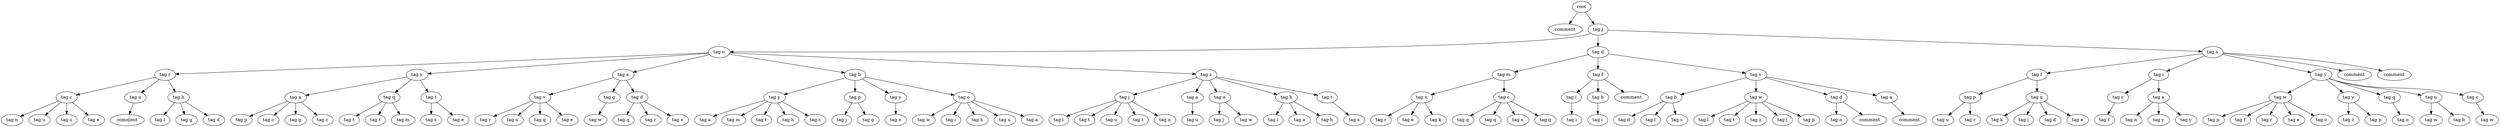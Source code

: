 digraph Tree{
0[label="root"];
0->00
00[label="comment"];
0->01
01[label="tag j"];
01->010
010[label="tag o"];
010->0100
0100[label="tag r"];
0100->01000
01000[label="tag c"];
01000->010000
010000[label="tag n"];
01000->010001
010001[label="tag u"];
01000->010002
010002[label="tag s"];
01000->010003
010003[label="tag e"];
0100->01001
01001[label="tag u"];
01001->010010
010010[label="comment"];
0100->01002
01002[label="tag h"];
01002->010020
010020[label="tag l"];
01002->010021
010021[label="tag g"];
01002->010022
010022[label="tag d"];
010->0101
0101[label="tag y"];
0101->01010
01010[label="tag a"];
01010->010100
010100[label="tag p"];
01010->010101
010101[label="tag c"];
01010->010102
010102[label="tag g"];
01010->010103
010103[label="tag c"];
0101->01011
01011[label="tag q"];
01011->010110
010110[label="tag t"];
01011->010111
010111[label="tag t"];
01011->010112
010112[label="tag m"];
0101->01012
01012[label="tag t"];
01012->010120
010120[label="tag s"];
01012->010121
010121[label="tag e"];
010->0102
0102[label="tag a"];
0102->01020
01020[label="tag v"];
01020->010200
010200[label="tag r"];
01020->010201
010201[label="tag o"];
01020->010202
010202[label="tag q"];
01020->010203
010203[label="tag e"];
0102->01021
01021[label="tag g"];
01021->010210
010210[label="tag w"];
0102->01022
01022[label="tag d"];
01022->010220
010220[label="tag q"];
01022->010221
010221[label="tag r"];
01022->010222
010222[label="tag v"];
010->0103
0103[label="tag b"];
0103->01030
01030[label="tag y"];
01030->010300
010300[label="tag a"];
01030->010301
010301[label="tag m"];
01030->010302
010302[label="tag t"];
01030->010303
010303[label="tag h"];
01030->010304
010304[label="tag c"];
0103->01031
01031[label="tag p"];
01031->010310
010310[label="tag j"];
01031->010311
010311[label="tag g"];
0103->01032
01032[label="tag y"];
01032->010320
010320[label="tag x"];
0103->01033
01033[label="tag o"];
01033->010330
010330[label="tag w"];
01033->010331
010331[label="tag i"];
01033->010332
010332[label="tag h"];
01033->010333
010333[label="tag u"];
01033->010334
010334[label="tag a"];
010->0104
0104[label="tag z"];
0104->01040
01040[label="tag j"];
01040->010400
010400[label="tag i"];
01040->010401
010401[label="tag t"];
01040->010402
010402[label="tag o"];
01040->010403
010403[label="tag t"];
01040->010404
010404[label="tag n"];
0104->01041
01041[label="tag a"];
01041->010410
010410[label="tag u"];
0104->01042
01042[label="tag a"];
01042->010420
010420[label="tag j"];
01042->010421
010421[label="tag w"];
0104->01043
01043[label="tag h"];
01043->010430
010430[label="tag i"];
01043->010431
010431[label="tag a"];
01043->010432
010432[label="tag h"];
0104->01044
01044[label="tag t"];
01044->010440
010440[label="tag s"];
01->011
011[label="tag d"];
011->0110
0110[label="tag m"];
0110->01100
01100[label="tag n"];
01100->011000
011000[label="tag r"];
01100->011001
011001[label="tag e"];
01100->011002
011002[label="tag k"];
0110->01101
01101[label="tag c"];
01101->011010
011010[label="tag q"];
01101->011011
011011[label="tag q"];
01101->011012
011012[label="tag x"];
01101->011013
011013[label="tag q"];
011->0111
0111[label="tag f"];
0111->01110
01110[label="tag i"];
01110->011100
011100[label="tag i"];
0111->01111
01111[label="tag b"];
01111->011110
011110[label="tag i"];
0111->01112
01112[label="comment"];
011->0112
0112[label="tag v"];
0112->01120
01120[label="tag b"];
01120->011200
011200[label="tag d"];
01120->011201
011201[label="tag l"];
01120->011202
011202[label="tag s"];
0112->01121
01121[label="tag w"];
01121->011210
011210[label="tag l"];
01121->011211
011211[label="tag t"];
01121->011212
011212[label="tag z"];
01121->011213
011213[label="tag j"];
01121->011214
011214[label="tag p"];
0112->01122
01122[label="tag d"];
01122->011220
011220[label="tag n"];
01122->011221
011221[label="comment"];
0112->01123
01123[label="tag a"];
01123->011230
011230[label="comment"];
01->012
012[label="tag s"];
012->0120
0120[label="tag f"];
0120->01200
01200[label="tag p"];
01200->012000
012000[label="tag u"];
01200->012001
012001[label="tag r"];
0120->01201
01201[label="tag n"];
01201->012010
012010[label="tag k"];
01201->012011
012011[label="tag j"];
01201->012012
012012[label="tag d"];
01201->012013
012013[label="tag e"];
012->0121
0121[label="tag i"];
0121->01210
01210[label="tag r"];
01210->012100
012100[label="tag f"];
0121->01211
01211[label="tag a"];
01211->012110
012110[label="tag n"];
01211->012111
012111[label="tag y"];
01211->012112
012112[label="tag y"];
012->0122
0122[label="tag y"];
0122->01220
01220[label="tag w"];
01220->012200
012200[label="tag p"];
01220->012201
012201[label="tag f"];
01220->012202
012202[label="tag r"];
01220->012203
012203[label="tag e"];
01220->012204
012204[label="tag o"];
0122->01221
01221[label="tag y"];
01221->012210
012210[label="tag z"];
01221->012211
012211[label="tag p"];
0122->01222
01222[label="tag q"];
01222->012220
012220[label="tag o"];
0122->01223
01223[label="tag u"];
01223->012230
012230[label="tag w"];
01223->012231
012231[label="tag b"];
0122->01224
01224[label="tag c"];
01224->012240
012240[label="tag w"];
012->0123
0123[label="comment"];
012->0124
0124[label="comment"];
}
